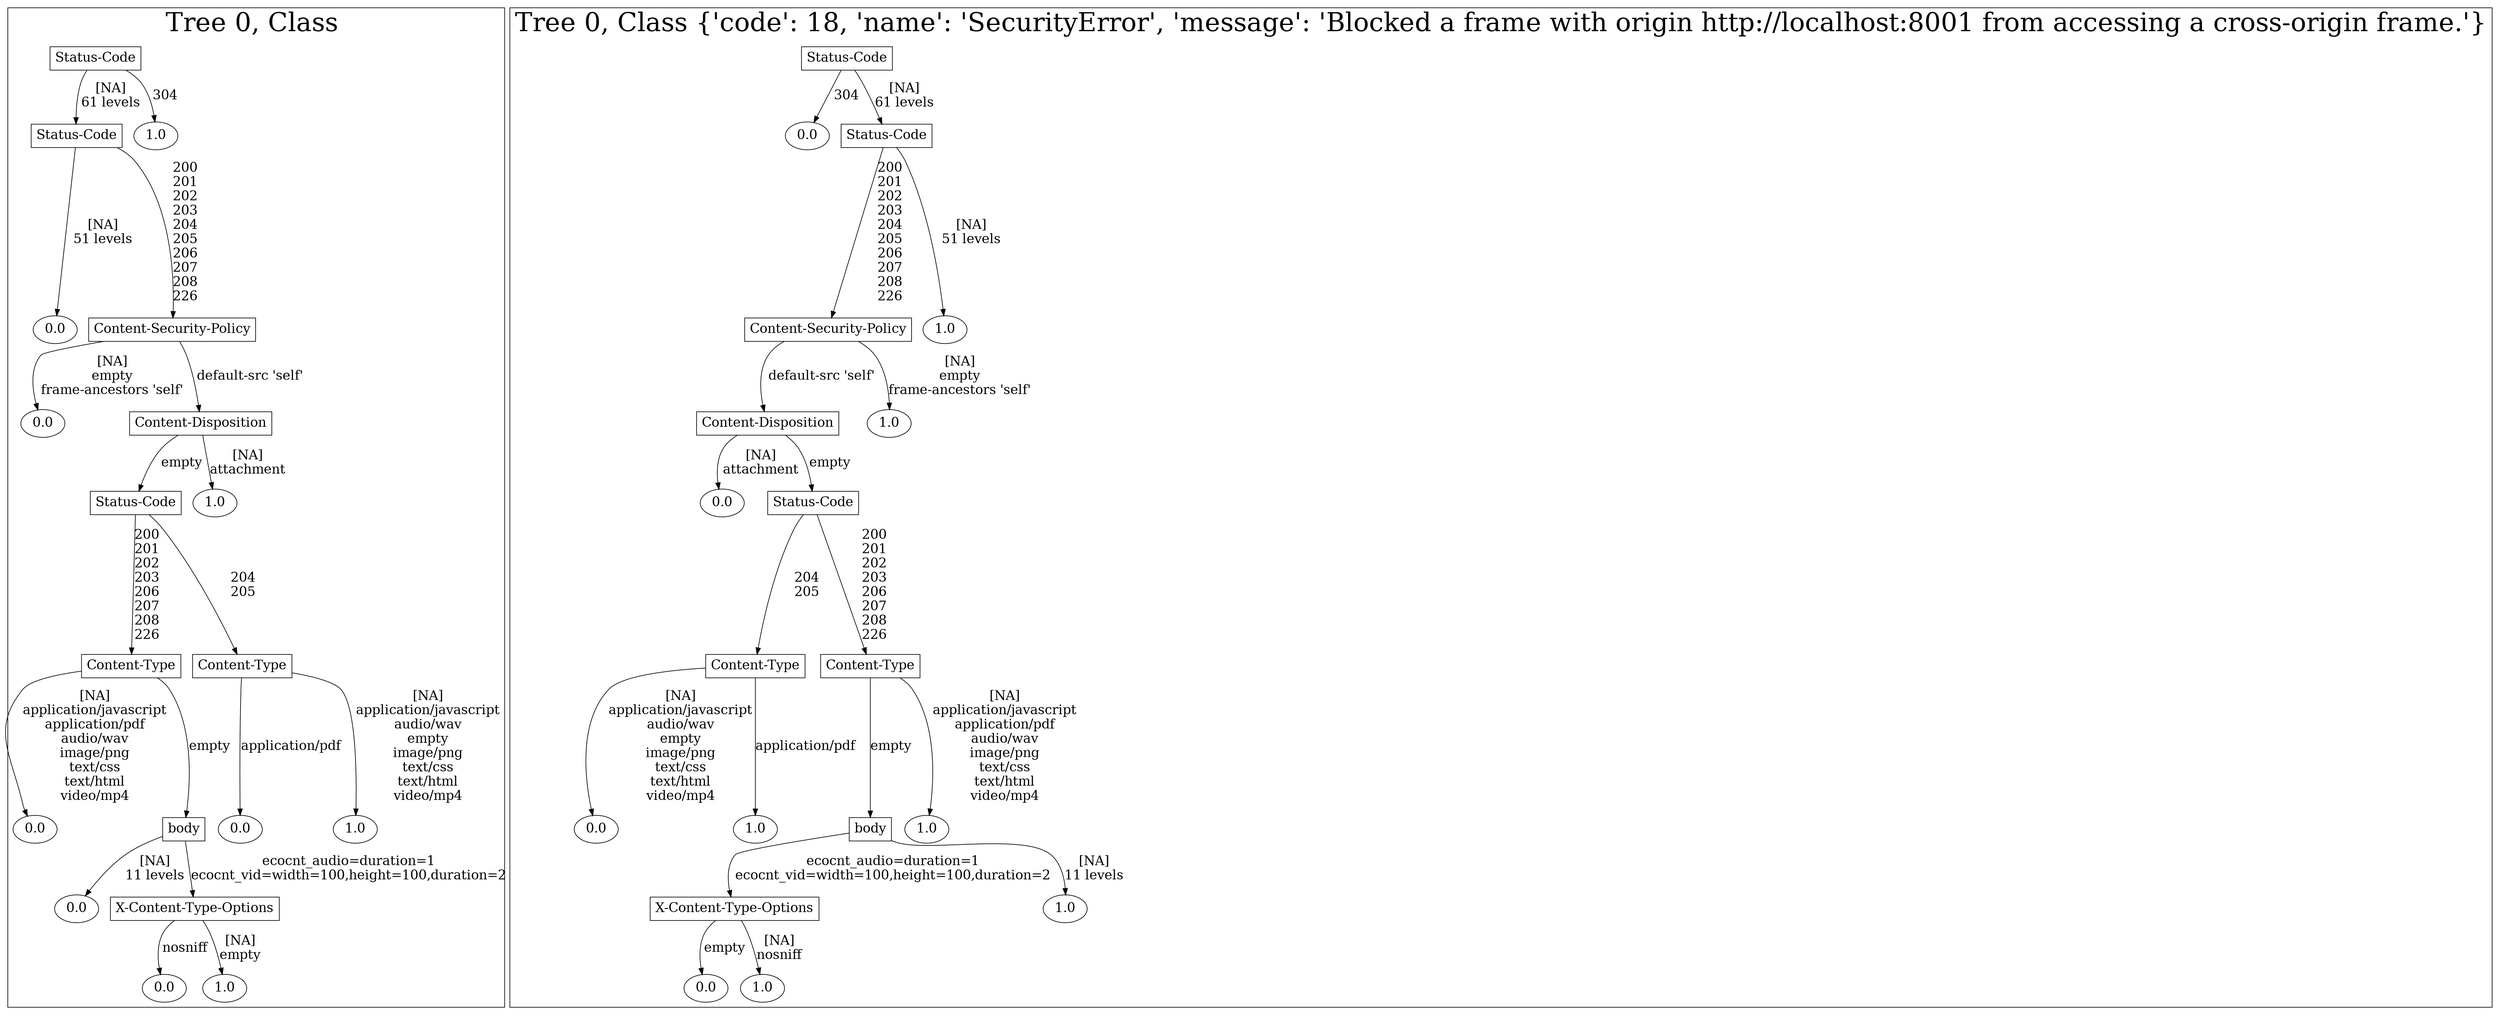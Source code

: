 /*
Generated by:
    http://https://github.com/h2oai/h2o-3/tree/master/h2o-genmodel/src/main/java/hex/genmodel/tools/PrintMojo.java
*/

/*
On a mac:

$ brew install graphviz
$ dot -Tpng file.gv -o file.png
$ open file.png
*/

digraph G {

subgraph cluster_0 {
/* Nodes */

/* Level 0 */
{
"SG_0_Node_0" [shape=box, fontsize=20, label="Status-Code"]
}

/* Level 1 */
{
"SG_0_Node_1" [shape=box, fontsize=20, label="Status-Code"]
"SG_0_Node_10" [fontsize=20, label="1.0"]
}

/* Level 2 */
{
"SG_0_Node_11" [fontsize=20, label="0.0"]
"SG_0_Node_3" [shape=box, fontsize=20, label="Content-Security-Policy"]
}

/* Level 3 */
{
"SG_0_Node_12" [fontsize=20, label="0.0"]
"SG_0_Node_4" [shape=box, fontsize=20, label="Content-Disposition"]
}

/* Level 4 */
{
"SG_0_Node_5" [shape=box, fontsize=20, label="Status-Code"]
"SG_0_Node_13" [fontsize=20, label="1.0"]
}

/* Level 5 */
{
"SG_0_Node_6" [shape=box, fontsize=20, label="Content-Type"]
"SG_0_Node_7" [shape=box, fontsize=20, label="Content-Type"]
}

/* Level 6 */
{
"SG_0_Node_14" [fontsize=20, label="0.0"]
"SG_0_Node_8" [shape=box, fontsize=20, label="body"]
"SG_0_Node_15" [fontsize=20, label="0.0"]
"SG_0_Node_16" [fontsize=20, label="1.0"]
}

/* Level 7 */
{
"SG_0_Node_17" [fontsize=20, label="0.0"]
"SG_0_Node_9" [shape=box, fontsize=20, label="X-Content-Type-Options"]
}

/* Level 8 */
{
"SG_0_Node_18" [fontsize=20, label="0.0"]
"SG_0_Node_19" [fontsize=20, label="1.0"]
}

/* Edges */
"SG_0_Node_0" -> "SG_0_Node_1" [fontsize=20, label="[NA]
61 levels
"]
"SG_0_Node_0" -> "SG_0_Node_10" [fontsize=20, label="304
"]
"SG_0_Node_1" -> "SG_0_Node_11" [fontsize=20, label="[NA]
51 levels
"]
"SG_0_Node_1" -> "SG_0_Node_3" [fontsize=20, label="200
201
202
203
204
205
206
207
208
226
"]
"SG_0_Node_3" -> "SG_0_Node_12" [fontsize=20, label="[NA]
empty
frame-ancestors 'self'
"]
"SG_0_Node_3" -> "SG_0_Node_4" [fontsize=20, label="default-src 'self'
"]
"SG_0_Node_4" -> "SG_0_Node_5" [fontsize=20, label="empty
"]
"SG_0_Node_4" -> "SG_0_Node_13" [fontsize=20, label="[NA]
attachment
"]
"SG_0_Node_5" -> "SG_0_Node_6" [fontsize=20, label="200
201
202
203
206
207
208
226
"]
"SG_0_Node_5" -> "SG_0_Node_7" [fontsize=20, label="204
205
"]
"SG_0_Node_7" -> "SG_0_Node_15" [fontsize=20, label="application/pdf
"]
"SG_0_Node_7" -> "SG_0_Node_16" [fontsize=20, label="[NA]
application/javascript
audio/wav
empty
image/png
text/css
text/html
video/mp4
"]
"SG_0_Node_6" -> "SG_0_Node_14" [fontsize=20, label="[NA]
application/javascript
application/pdf
audio/wav
image/png
text/css
text/html
video/mp4
"]
"SG_0_Node_6" -> "SG_0_Node_8" [fontsize=20, label="empty
"]
"SG_0_Node_8" -> "SG_0_Node_17" [fontsize=20, label="[NA]
11 levels
"]
"SG_0_Node_8" -> "SG_0_Node_9" [fontsize=20, label="ecocnt_audio=duration=1
ecocnt_vid=width=100,height=100,duration=2
"]
"SG_0_Node_9" -> "SG_0_Node_18" [fontsize=20, label="nosniff
"]
"SG_0_Node_9" -> "SG_0_Node_19" [fontsize=20, label="[NA]
empty
"]

fontsize=40
label="Tree 0, Class "
}

subgraph cluster_1 {
/* Nodes */

/* Level 0 */
{
"SG_1_Node_0" [shape=box, fontsize=20, label="Status-Code"]
}

/* Level 1 */
{
"SG_1_Node_10" [fontsize=20, label="0.0"]
"SG_1_Node_1" [shape=box, fontsize=20, label="Status-Code"]
}

/* Level 2 */
{
"SG_1_Node_2" [shape=box, fontsize=20, label="Content-Security-Policy"]
"SG_1_Node_11" [fontsize=20, label="1.0"]
}

/* Level 3 */
{
"SG_1_Node_4" [shape=box, fontsize=20, label="Content-Disposition"]
"SG_1_Node_12" [fontsize=20, label="1.0"]
}

/* Level 4 */
{
"SG_1_Node_13" [fontsize=20, label="0.0"]
"SG_1_Node_5" [shape=box, fontsize=20, label="Status-Code"]
}

/* Level 5 */
{
"SG_1_Node_6" [shape=box, fontsize=20, label="Content-Type"]
"SG_1_Node_7" [shape=box, fontsize=20, label="Content-Type"]
}

/* Level 6 */
{
"SG_1_Node_14" [fontsize=20, label="0.0"]
"SG_1_Node_15" [fontsize=20, label="1.0"]
"SG_1_Node_8" [shape=box, fontsize=20, label="body"]
"SG_1_Node_16" [fontsize=20, label="1.0"]
}

/* Level 7 */
{
"SG_1_Node_9" [shape=box, fontsize=20, label="X-Content-Type-Options"]
"SG_1_Node_17" [fontsize=20, label="1.0"]
}

/* Level 8 */
{
"SG_1_Node_18" [fontsize=20, label="0.0"]
"SG_1_Node_19" [fontsize=20, label="1.0"]
}

/* Edges */
"SG_1_Node_0" -> "SG_1_Node_10" [fontsize=20, label="304
"]
"SG_1_Node_0" -> "SG_1_Node_1" [fontsize=20, label="[NA]
61 levels
"]
"SG_1_Node_1" -> "SG_1_Node_2" [fontsize=20, label="200
201
202
203
204
205
206
207
208
226
"]
"SG_1_Node_1" -> "SG_1_Node_11" [fontsize=20, label="[NA]
51 levels
"]
"SG_1_Node_2" -> "SG_1_Node_4" [fontsize=20, label="default-src 'self'
"]
"SG_1_Node_2" -> "SG_1_Node_12" [fontsize=20, label="[NA]
empty
frame-ancestors 'self'
"]
"SG_1_Node_4" -> "SG_1_Node_13" [fontsize=20, label="[NA]
attachment
"]
"SG_1_Node_4" -> "SG_1_Node_5" [fontsize=20, label="empty
"]
"SG_1_Node_5" -> "SG_1_Node_6" [fontsize=20, label="204
205
"]
"SG_1_Node_5" -> "SG_1_Node_7" [fontsize=20, label="200
201
202
203
206
207
208
226
"]
"SG_1_Node_7" -> "SG_1_Node_8" [fontsize=20, label="empty
"]
"SG_1_Node_7" -> "SG_1_Node_16" [fontsize=20, label="[NA]
application/javascript
application/pdf
audio/wav
image/png
text/css
text/html
video/mp4
"]
"SG_1_Node_8" -> "SG_1_Node_9" [fontsize=20, label="ecocnt_audio=duration=1
ecocnt_vid=width=100,height=100,duration=2
"]
"SG_1_Node_8" -> "SG_1_Node_17" [fontsize=20, label="[NA]
11 levels
"]
"SG_1_Node_9" -> "SG_1_Node_18" [fontsize=20, label="empty
"]
"SG_1_Node_9" -> "SG_1_Node_19" [fontsize=20, label="[NA]
nosniff
"]
"SG_1_Node_6" -> "SG_1_Node_14" [fontsize=20, label="[NA]
application/javascript
audio/wav
empty
image/png
text/css
text/html
video/mp4
"]
"SG_1_Node_6" -> "SG_1_Node_15" [fontsize=20, label="application/pdf
"]

fontsize=40
label="Tree 0, Class {'code': 18, 'name': 'SecurityError', 'message': 'Blocked a frame with origin http://localhost:8001 from accessing a cross-origin frame.'}"
}

}


